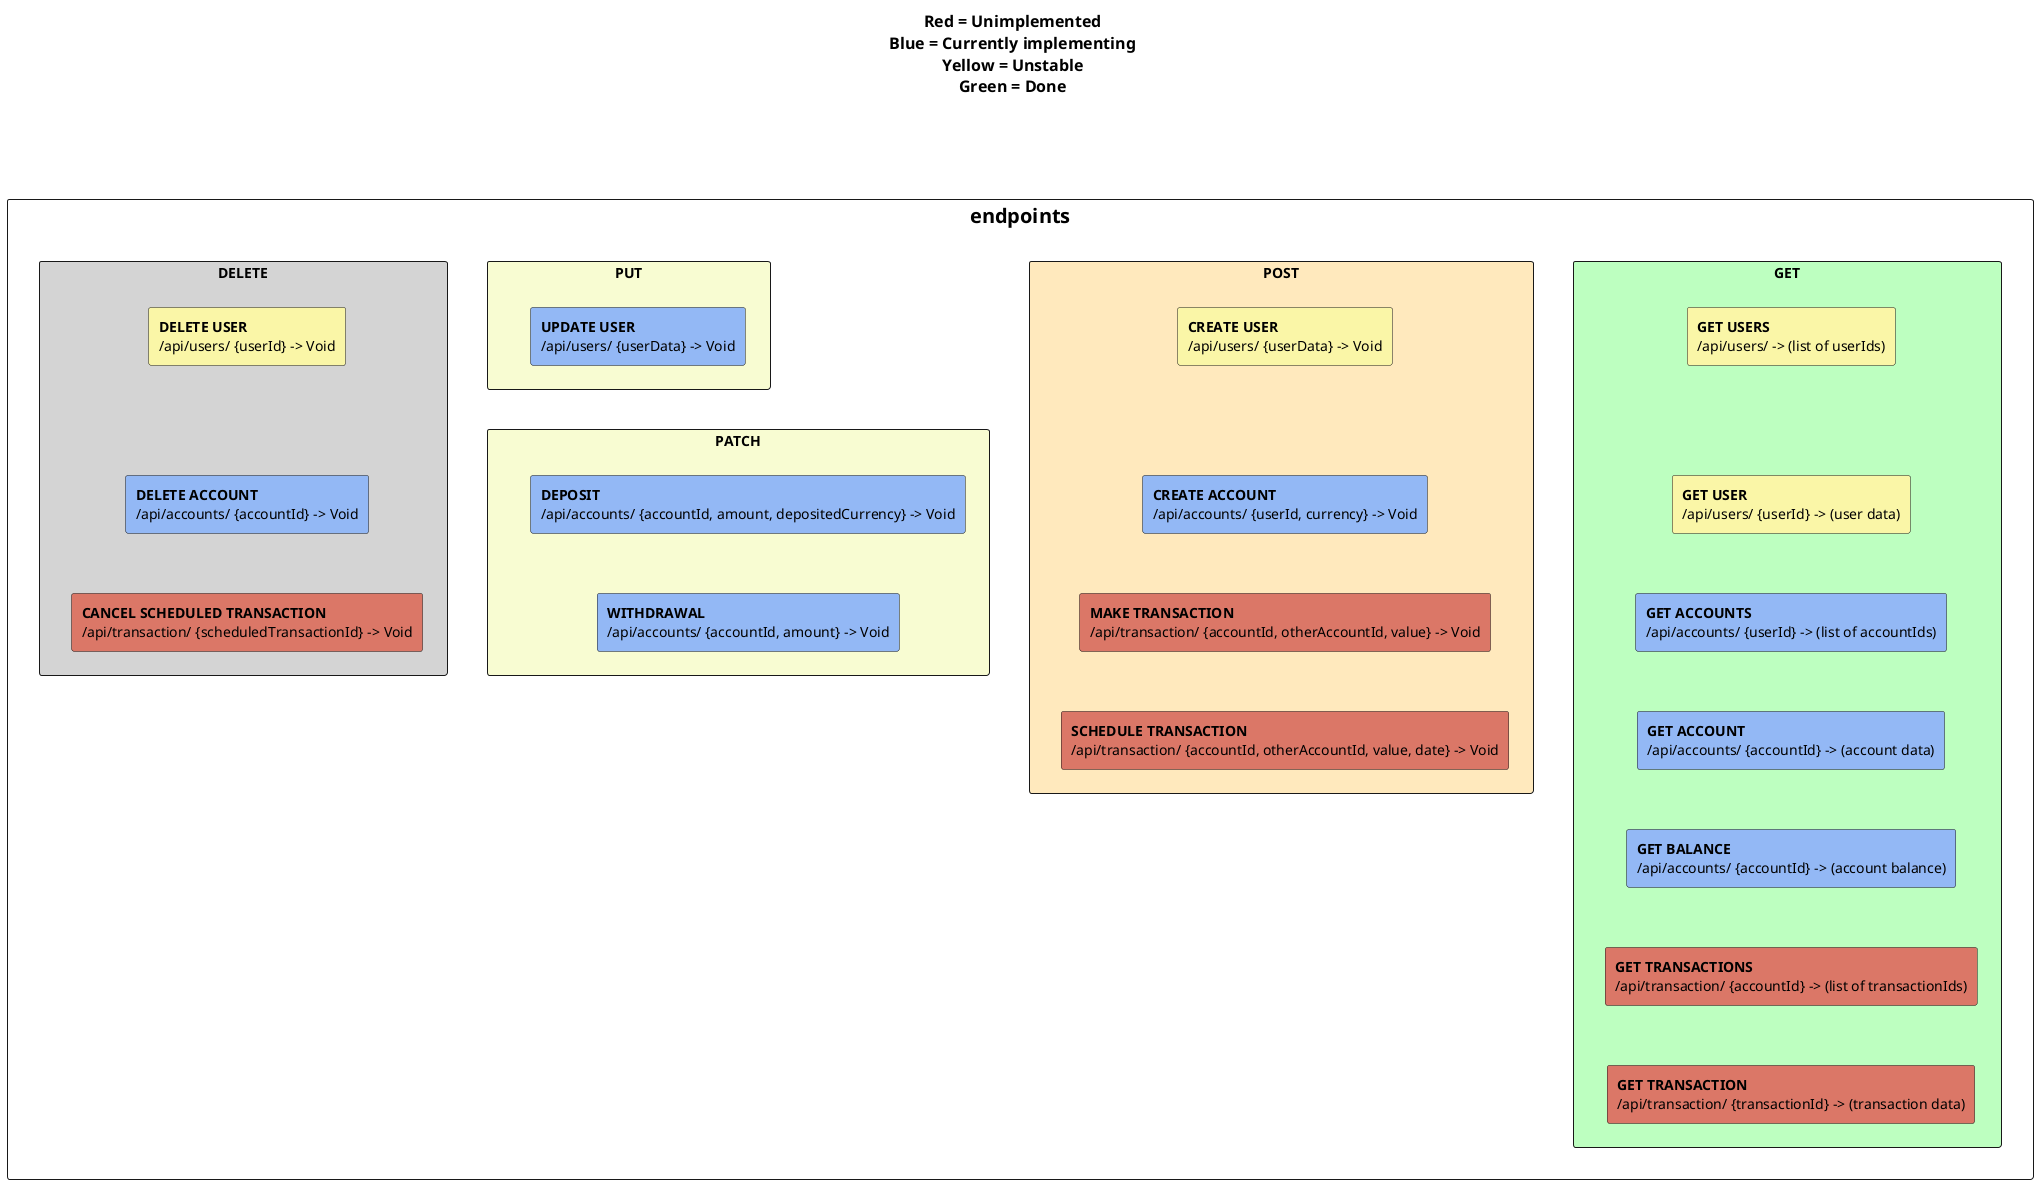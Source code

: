 @startuml

!$unimplemented_color = "#db7767"
!$implementing_color = "#93b8f5"
!$unstable_color = "#faf6a7"
!$done_color = "#75e67b"

!$get_color = "#bdffc0"
!$post_color = "#ffe9bd"
!$put_color = "#f8fcd2"
!$patch_color = "#f8fcd2"
!$delete_color = "#d4d4d4"

!$user_base_url = "/api/users/"
!$account_base_url = "/api/accounts/"
!$transaction_base_url = "/api/transaction/"

title <size:16>Red = Unimplemented\n<size:16>Blue = Currently implementing\n<size:16>Yellow = Unstable\n<size:16>Green = Done

rectangle <size:20>endpoints {
    rectangle GET $get_color {
        rectangle getUsers as "<B>GET USERS\n$user_base_url -> (list of userIds)" $unstable_color
        rectangle getUser as "<B>GET USER\n$user_base_url {userId} -> (user data)" $unstable_color
        rectangle getAccounts as "<B>GET ACCOUNTS\n$account_base_url {userId} -> (list of accountIds)" $implementing_color
        rectangle getAccount as "<B>GET ACCOUNT\n$account_base_url {accountId} -> (account data)" $implementing_color
        rectangle getBalance as "<B>GET BALANCE\n$account_base_url {accountId} -> (account balance)" $implementing_color
        rectangle getTransactions as "<B>GET TRANSACTIONS\n$transaction_base_url {accountId} -> (list of transactionIds)" $unimplemented_color
        rectangle getTransaction as "<B>GET TRANSACTION\n$transaction_base_url {transactionId} -> (transaction data)" $unimplemented_color
    }

    rectangle POST $post_color {
        rectangle addUser as "<B>CREATE USER\n$user_base_url {userData} -> Void" $unstable_color
        rectangle addAccount as "<B>CREATE ACCOUNT\n$account_base_url {userId, currency} -> Void" $implementing_color
        rectangle makeTransaction as "<B>MAKE TRANSACTION\n$transaction_base_url {accountId, otherAccountId, value} -> Void" $unimplemented_color
        rectangle scheduleTransaction as "<B>SCHEDULE TRANSACTION\n$transaction_base_url {accountId, otherAccountId, value, date} -> Void" $unimplemented_color
    }

    rectangle PUT $put_color {
        rectangle updateUser as "<B>UPDATE USER\n$user_base_url {userData} -> Void" $implementing_color
    }

    rectangle PATCH $patch_color {
        rectangle deposit as "<B>DEPOSIT\n$account_base_url {accountId, amount, depositedCurrency} -> Void" $implementing_color
        rectangle withdrawal as "<B>WITHDRAWAL\n$account_base_url {accountId, amount} -> Void" $implementing_color
    }

    rectangle DELETE $delete_color {
        rectangle deleteUser as "<B>DELETE USER\n$user_base_url {userId} -> Void" $unstable_color
        rectangle deleteAccount as "<B>DELETE ACCOUNT\n$account_base_url {accountId} -> Void" $implementing_color
        rectangle cancelScheduledTransaction as "<B>CANCEL SCHEDULED TRANSACTION\n$transaction_base_url {scheduledTransactionId} -> Void" $unimplemented_color
    }
}


GET -[hidden]right- POST
POST -[hidden]right- PATCH
POST -[hidden]right- PUT
PUT -[hidden]right- DELETE

getUsers -[hidden]down- getUser
getUser -[hidden]down- getAccounts
getAccounts -[hidden]down- getAccount
getAccount -[hidden]down- getBalance
getBalance -[hidden]down- getTransactions
getTransactions -[hidden]down- getTransaction

addUser -[hidden]down- addAccount
addAccount -[hidden]down- makeTransaction
makeTransaction -[hidden]down- scheduleTransaction

deposit -[hidden]down- withdrawal

deleteUser -[hidden]down- deleteAccount
deleteAccount -[hidden]down- cancelScheduledTransaction

PUT -[hidden]down- PATCH

@enduml
